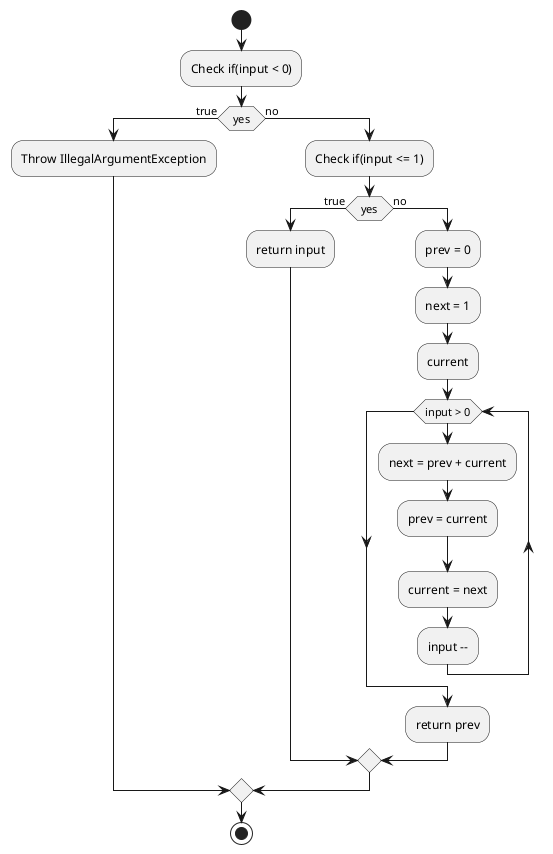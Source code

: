 @startuml
'https://plantuml.com/activity-diagram-beta

start
:Check if(input < 0);
if (yes) then (true)
  :Throw IllegalArgumentException;
  else (no)
  :Check if(input <= 1);
  if (yes) then (true)
  :return input;
  else(no)
  :prev = 0;
  :next = 1;
  :current;
  while (input > 0)
    :next = prev + current;
    :prev = current;
    :current = next;
    :input --;
  endwhile
    :return prev;
    endif
endif
stop

@enduml
